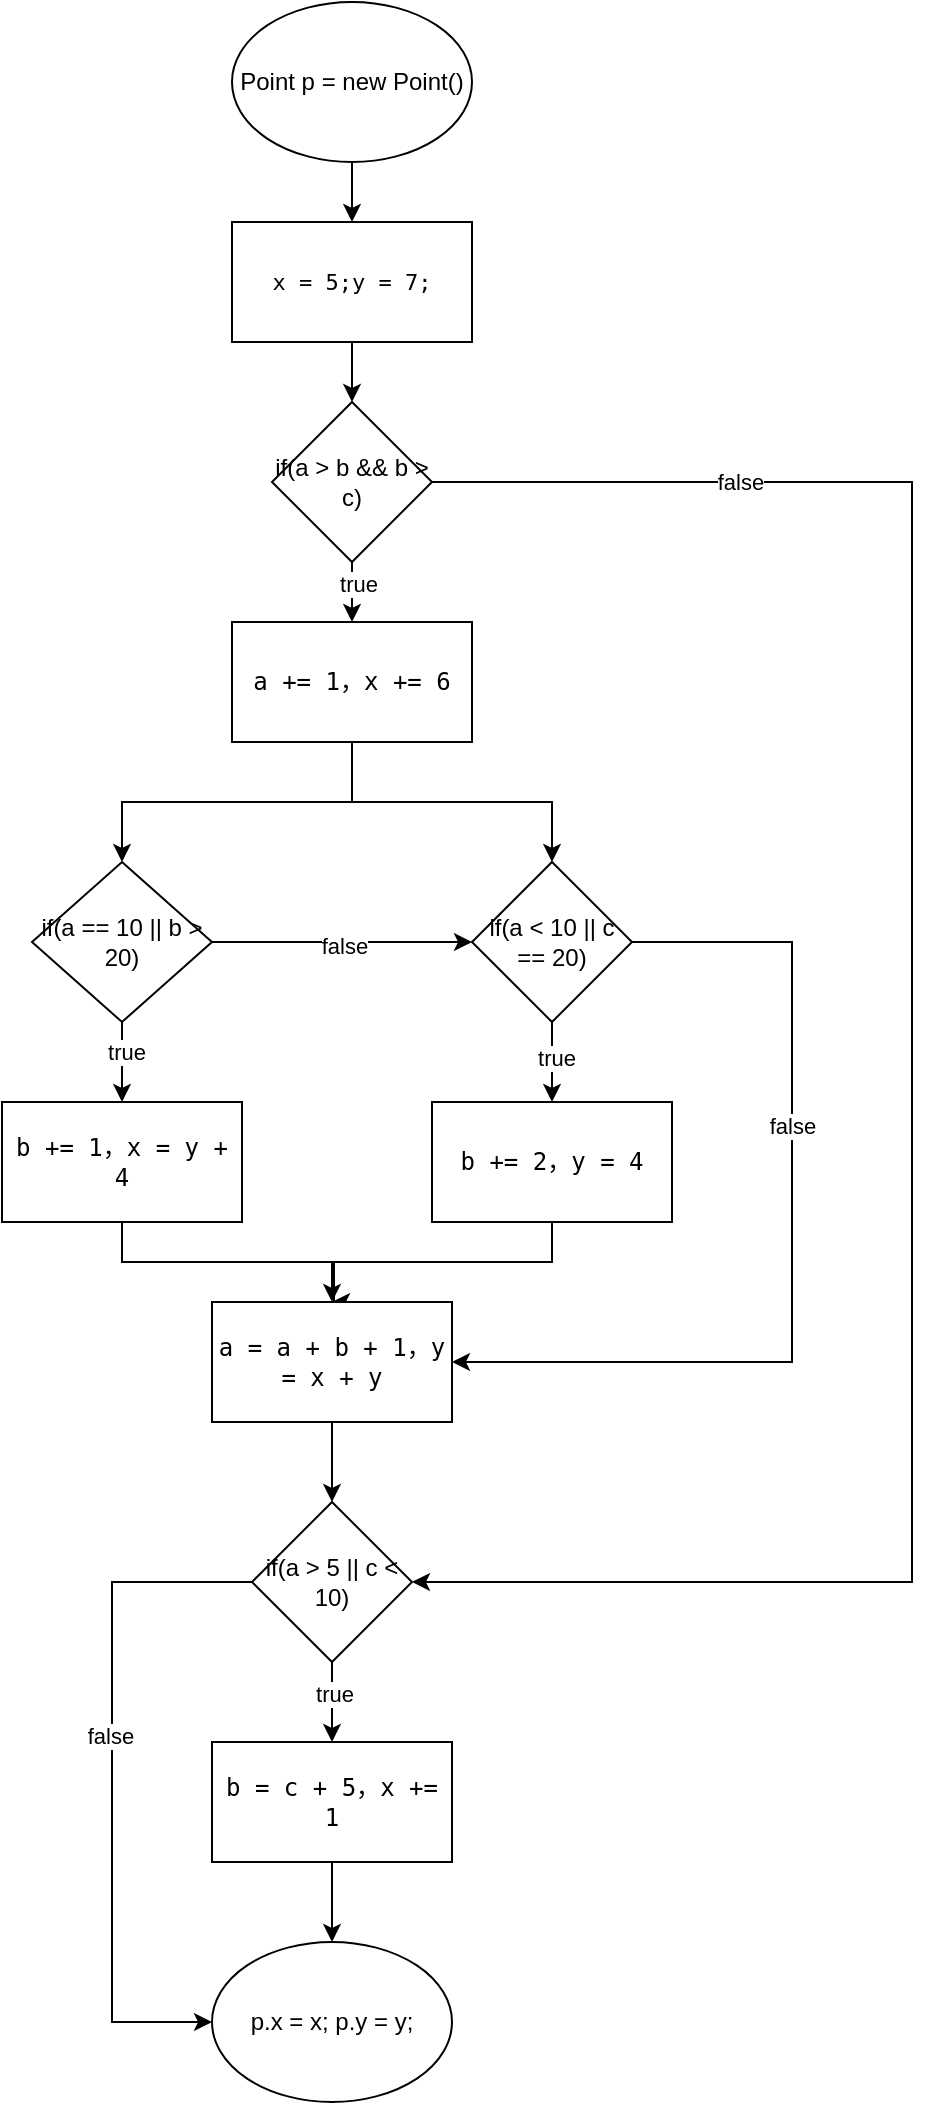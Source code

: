 <mxfile version="25.0.1">
  <diagram id="C5RBs43oDa-KdzZeNtuy" name="Page-1">
    <mxGraphModel dx="860" dy="1736" grid="1" gridSize="10" guides="1" tooltips="1" connect="1" arrows="1" fold="1" page="1" pageScale="1" pageWidth="827" pageHeight="1169" math="0" shadow="0">
      <root>
        <mxCell id="WIyWlLk6GJQsqaUBKTNV-0" />
        <mxCell id="WIyWlLk6GJQsqaUBKTNV-1" parent="WIyWlLk6GJQsqaUBKTNV-0" />
        <mxCell id="Qlzn0dpiSX_P96ZjfsVF-6" value="" style="edgeStyle=orthogonalEdgeStyle;rounded=0;orthogonalLoop=1;jettySize=auto;html=1;" edge="1" parent="WIyWlLk6GJQsqaUBKTNV-1" source="Qlzn0dpiSX_P96ZjfsVF-0" target="Qlzn0dpiSX_P96ZjfsVF-5">
          <mxGeometry relative="1" as="geometry" />
        </mxCell>
        <mxCell id="Qlzn0dpiSX_P96ZjfsVF-0" value="Point p = new Point()" style="ellipse;whiteSpace=wrap;html=1;" vertex="1" parent="WIyWlLk6GJQsqaUBKTNV-1">
          <mxGeometry x="160" y="-80" width="120" height="80" as="geometry" />
        </mxCell>
        <mxCell id="Qlzn0dpiSX_P96ZjfsVF-8" value="" style="edgeStyle=orthogonalEdgeStyle;rounded=0;orthogonalLoop=1;jettySize=auto;html=1;" edge="1" parent="WIyWlLk6GJQsqaUBKTNV-1" source="Qlzn0dpiSX_P96ZjfsVF-5" target="Qlzn0dpiSX_P96ZjfsVF-7">
          <mxGeometry relative="1" as="geometry" />
        </mxCell>
        <mxCell id="Qlzn0dpiSX_P96ZjfsVF-5" value="&lt;code style=&quot;text-wrap-mode: nowrap; font-size: 11px;&quot;&gt;x = 5;&lt;/code&gt;&lt;code style=&quot;text-wrap-mode: nowrap; font-size: 11px;&quot;&gt;y = 7;&lt;/code&gt;" style="rounded=0;whiteSpace=wrap;html=1;" vertex="1" parent="WIyWlLk6GJQsqaUBKTNV-1">
          <mxGeometry x="160" y="30" width="120" height="60" as="geometry" />
        </mxCell>
        <mxCell id="Qlzn0dpiSX_P96ZjfsVF-10" value="" style="edgeStyle=orthogonalEdgeStyle;rounded=0;orthogonalLoop=1;jettySize=auto;html=1;" edge="1" parent="WIyWlLk6GJQsqaUBKTNV-1" source="Qlzn0dpiSX_P96ZjfsVF-7" target="Qlzn0dpiSX_P96ZjfsVF-9">
          <mxGeometry relative="1" as="geometry" />
        </mxCell>
        <mxCell id="Qlzn0dpiSX_P96ZjfsVF-11" value="true" style="edgeLabel;html=1;align=center;verticalAlign=middle;resizable=0;points=[];" vertex="1" connectable="0" parent="Qlzn0dpiSX_P96ZjfsVF-10">
          <mxGeometry x="0.24" y="3" relative="1" as="geometry">
            <mxPoint as="offset" />
          </mxGeometry>
        </mxCell>
        <mxCell id="Qlzn0dpiSX_P96ZjfsVF-31" style="edgeStyle=orthogonalEdgeStyle;rounded=0;orthogonalLoop=1;jettySize=auto;html=1;entryX=1;entryY=0.5;entryDx=0;entryDy=0;" edge="1" parent="WIyWlLk6GJQsqaUBKTNV-1" source="Qlzn0dpiSX_P96ZjfsVF-7" target="Qlzn0dpiSX_P96ZjfsVF-29">
          <mxGeometry relative="1" as="geometry">
            <Array as="points">
              <mxPoint x="500" y="160" />
              <mxPoint x="500" y="710" />
            </Array>
          </mxGeometry>
        </mxCell>
        <mxCell id="Qlzn0dpiSX_P96ZjfsVF-32" value="false" style="edgeLabel;html=1;align=center;verticalAlign=middle;resizable=0;points=[];" vertex="1" connectable="0" parent="Qlzn0dpiSX_P96ZjfsVF-31">
          <mxGeometry x="-0.398" y="3" relative="1" as="geometry">
            <mxPoint x="-89" y="-73" as="offset" />
          </mxGeometry>
        </mxCell>
        <mxCell id="Qlzn0dpiSX_P96ZjfsVF-7" value="if(a &amp;gt; b &amp;amp;&amp;amp; b &amp;gt; c)" style="rhombus;whiteSpace=wrap;html=1;" vertex="1" parent="WIyWlLk6GJQsqaUBKTNV-1">
          <mxGeometry x="180" y="120" width="80" height="80" as="geometry" />
        </mxCell>
        <mxCell id="Qlzn0dpiSX_P96ZjfsVF-14" style="edgeStyle=orthogonalEdgeStyle;rounded=0;orthogonalLoop=1;jettySize=auto;html=1;exitX=0.5;exitY=1;exitDx=0;exitDy=0;entryX=0.5;entryY=0;entryDx=0;entryDy=0;" edge="1" parent="WIyWlLk6GJQsqaUBKTNV-1" source="Qlzn0dpiSX_P96ZjfsVF-9" target="Qlzn0dpiSX_P96ZjfsVF-12">
          <mxGeometry relative="1" as="geometry" />
        </mxCell>
        <mxCell id="Qlzn0dpiSX_P96ZjfsVF-16" style="edgeStyle=orthogonalEdgeStyle;rounded=0;orthogonalLoop=1;jettySize=auto;html=1;entryX=0.5;entryY=0;entryDx=0;entryDy=0;" edge="1" parent="WIyWlLk6GJQsqaUBKTNV-1" source="Qlzn0dpiSX_P96ZjfsVF-9" target="Qlzn0dpiSX_P96ZjfsVF-13">
          <mxGeometry relative="1" as="geometry" />
        </mxCell>
        <mxCell id="Qlzn0dpiSX_P96ZjfsVF-9" value="&lt;code&gt;a += 1&lt;/code&gt;，&lt;code&gt;x += 6&lt;/code&gt;" style="rounded=0;whiteSpace=wrap;html=1;" vertex="1" parent="WIyWlLk6GJQsqaUBKTNV-1">
          <mxGeometry x="160" y="230" width="120" height="60" as="geometry" />
        </mxCell>
        <mxCell id="Qlzn0dpiSX_P96ZjfsVF-18" value="" style="edgeStyle=orthogonalEdgeStyle;rounded=0;orthogonalLoop=1;jettySize=auto;html=1;" edge="1" parent="WIyWlLk6GJQsqaUBKTNV-1" source="Qlzn0dpiSX_P96ZjfsVF-12" target="Qlzn0dpiSX_P96ZjfsVF-17">
          <mxGeometry relative="1" as="geometry" />
        </mxCell>
        <mxCell id="Qlzn0dpiSX_P96ZjfsVF-19" value="true" style="edgeLabel;html=1;align=center;verticalAlign=middle;resizable=0;points=[];" vertex="1" connectable="0" parent="Qlzn0dpiSX_P96ZjfsVF-18">
          <mxGeometry x="-0.25" y="2" relative="1" as="geometry">
            <mxPoint as="offset" />
          </mxGeometry>
        </mxCell>
        <mxCell id="Qlzn0dpiSX_P96ZjfsVF-12" value="if(a == 10 || b &amp;gt; 20)" style="rhombus;whiteSpace=wrap;html=1;" vertex="1" parent="WIyWlLk6GJQsqaUBKTNV-1">
          <mxGeometry x="60" y="350" width="90" height="80" as="geometry" />
        </mxCell>
        <mxCell id="Qlzn0dpiSX_P96ZjfsVF-24" value="" style="edgeStyle=orthogonalEdgeStyle;rounded=0;orthogonalLoop=1;jettySize=auto;html=1;" edge="1" parent="WIyWlLk6GJQsqaUBKTNV-1" source="Qlzn0dpiSX_P96ZjfsVF-13" target="Qlzn0dpiSX_P96ZjfsVF-22">
          <mxGeometry relative="1" as="geometry" />
        </mxCell>
        <mxCell id="Qlzn0dpiSX_P96ZjfsVF-25" value="true" style="edgeLabel;html=1;align=center;verticalAlign=middle;resizable=0;points=[];" vertex="1" connectable="0" parent="Qlzn0dpiSX_P96ZjfsVF-24">
          <mxGeometry x="-0.1" y="2" relative="1" as="geometry">
            <mxPoint as="offset" />
          </mxGeometry>
        </mxCell>
        <mxCell id="Qlzn0dpiSX_P96ZjfsVF-33" style="edgeStyle=orthogonalEdgeStyle;rounded=0;orthogonalLoop=1;jettySize=auto;html=1;entryX=1;entryY=0.5;entryDx=0;entryDy=0;" edge="1" parent="WIyWlLk6GJQsqaUBKTNV-1" source="Qlzn0dpiSX_P96ZjfsVF-13" target="Qlzn0dpiSX_P96ZjfsVF-26">
          <mxGeometry relative="1" as="geometry">
            <Array as="points">
              <mxPoint x="440" y="390" />
              <mxPoint x="440" y="600" />
            </Array>
          </mxGeometry>
        </mxCell>
        <mxCell id="Qlzn0dpiSX_P96ZjfsVF-34" value="false" style="edgeLabel;html=1;align=center;verticalAlign=middle;resizable=0;points=[];" vertex="1" connectable="0" parent="Qlzn0dpiSX_P96ZjfsVF-33">
          <mxGeometry x="-0.252" relative="1" as="geometry">
            <mxPoint as="offset" />
          </mxGeometry>
        </mxCell>
        <mxCell id="Qlzn0dpiSX_P96ZjfsVF-13" value="if(a &amp;lt; 10 || c == 20)" style="rhombus;whiteSpace=wrap;html=1;" vertex="1" parent="WIyWlLk6GJQsqaUBKTNV-1">
          <mxGeometry x="280" y="350" width="80" height="80" as="geometry" />
        </mxCell>
        <mxCell id="Qlzn0dpiSX_P96ZjfsVF-27" style="edgeStyle=orthogonalEdgeStyle;rounded=0;orthogonalLoop=1;jettySize=auto;html=1;entryX=0.5;entryY=0;entryDx=0;entryDy=0;" edge="1" parent="WIyWlLk6GJQsqaUBKTNV-1" source="Qlzn0dpiSX_P96ZjfsVF-17" target="Qlzn0dpiSX_P96ZjfsVF-26">
          <mxGeometry relative="1" as="geometry" />
        </mxCell>
        <mxCell id="Qlzn0dpiSX_P96ZjfsVF-17" value="&lt;code&gt;b += 1&lt;/code&gt;，&lt;code&gt;x = y + 4&lt;/code&gt;" style="rounded=0;whiteSpace=wrap;html=1;" vertex="1" parent="WIyWlLk6GJQsqaUBKTNV-1">
          <mxGeometry x="45" y="470" width="120" height="60" as="geometry" />
        </mxCell>
        <mxCell id="Qlzn0dpiSX_P96ZjfsVF-20" value="" style="endArrow=classic;html=1;rounded=0;exitX=1;exitY=0.5;exitDx=0;exitDy=0;entryX=0;entryY=0.5;entryDx=0;entryDy=0;" edge="1" parent="WIyWlLk6GJQsqaUBKTNV-1" source="Qlzn0dpiSX_P96ZjfsVF-12" target="Qlzn0dpiSX_P96ZjfsVF-13">
          <mxGeometry width="50" height="50" relative="1" as="geometry">
            <mxPoint x="390" y="430" as="sourcePoint" />
            <mxPoint x="440" y="380" as="targetPoint" />
          </mxGeometry>
        </mxCell>
        <mxCell id="Qlzn0dpiSX_P96ZjfsVF-21" value="false" style="edgeLabel;html=1;align=center;verticalAlign=middle;resizable=0;points=[];" vertex="1" connectable="0" parent="Qlzn0dpiSX_P96ZjfsVF-20">
          <mxGeometry x="0.009" y="-2" relative="1" as="geometry">
            <mxPoint as="offset" />
          </mxGeometry>
        </mxCell>
        <mxCell id="Qlzn0dpiSX_P96ZjfsVF-28" style="edgeStyle=orthogonalEdgeStyle;rounded=0;orthogonalLoop=1;jettySize=auto;html=1;" edge="1" parent="WIyWlLk6GJQsqaUBKTNV-1" source="Qlzn0dpiSX_P96ZjfsVF-22">
          <mxGeometry relative="1" as="geometry">
            <mxPoint x="210" y="570" as="targetPoint" />
            <Array as="points">
              <mxPoint x="320" y="550" />
              <mxPoint x="211" y="550" />
            </Array>
          </mxGeometry>
        </mxCell>
        <mxCell id="Qlzn0dpiSX_P96ZjfsVF-22" value="&lt;code&gt;b += 2&lt;/code&gt;，&lt;code&gt;y = 4&lt;/code&gt;" style="rounded=0;whiteSpace=wrap;html=1;" vertex="1" parent="WIyWlLk6GJQsqaUBKTNV-1">
          <mxGeometry x="260" y="470" width="120" height="60" as="geometry" />
        </mxCell>
        <mxCell id="Qlzn0dpiSX_P96ZjfsVF-30" value="" style="edgeStyle=orthogonalEdgeStyle;rounded=0;orthogonalLoop=1;jettySize=auto;html=1;" edge="1" parent="WIyWlLk6GJQsqaUBKTNV-1" source="Qlzn0dpiSX_P96ZjfsVF-26" target="Qlzn0dpiSX_P96ZjfsVF-29">
          <mxGeometry relative="1" as="geometry" />
        </mxCell>
        <mxCell id="Qlzn0dpiSX_P96ZjfsVF-26" value="&lt;code&gt;a = a + b + 1&lt;/code&gt;，&lt;code&gt;y = x + y&lt;/code&gt;" style="rounded=0;whiteSpace=wrap;html=1;" vertex="1" parent="WIyWlLk6GJQsqaUBKTNV-1">
          <mxGeometry x="150" y="570" width="120" height="60" as="geometry" />
        </mxCell>
        <mxCell id="Qlzn0dpiSX_P96ZjfsVF-36" value="" style="edgeStyle=orthogonalEdgeStyle;rounded=0;orthogonalLoop=1;jettySize=auto;html=1;" edge="1" parent="WIyWlLk6GJQsqaUBKTNV-1" source="Qlzn0dpiSX_P96ZjfsVF-29" target="Qlzn0dpiSX_P96ZjfsVF-35">
          <mxGeometry relative="1" as="geometry" />
        </mxCell>
        <mxCell id="Qlzn0dpiSX_P96ZjfsVF-37" value="true" style="edgeLabel;html=1;align=center;verticalAlign=middle;resizable=0;points=[];" vertex="1" connectable="0" parent="Qlzn0dpiSX_P96ZjfsVF-36">
          <mxGeometry x="-0.2" y="1" relative="1" as="geometry">
            <mxPoint as="offset" />
          </mxGeometry>
        </mxCell>
        <mxCell id="Qlzn0dpiSX_P96ZjfsVF-40" style="edgeStyle=orthogonalEdgeStyle;rounded=0;orthogonalLoop=1;jettySize=auto;html=1;entryX=0;entryY=0.5;entryDx=0;entryDy=0;" edge="1" parent="WIyWlLk6GJQsqaUBKTNV-1" source="Qlzn0dpiSX_P96ZjfsVF-29" target="Qlzn0dpiSX_P96ZjfsVF-38">
          <mxGeometry relative="1" as="geometry">
            <Array as="points">
              <mxPoint x="100" y="710" />
              <mxPoint x="100" y="930" />
            </Array>
          </mxGeometry>
        </mxCell>
        <mxCell id="Qlzn0dpiSX_P96ZjfsVF-41" value="false" style="edgeLabel;html=1;align=center;verticalAlign=middle;resizable=0;points=[];" vertex="1" connectable="0" parent="Qlzn0dpiSX_P96ZjfsVF-40">
          <mxGeometry x="-0.135" y="-1" relative="1" as="geometry">
            <mxPoint as="offset" />
          </mxGeometry>
        </mxCell>
        <mxCell id="Qlzn0dpiSX_P96ZjfsVF-29" value="if(a &amp;gt; 5 || c &amp;lt; 10)" style="rhombus;whiteSpace=wrap;html=1;" vertex="1" parent="WIyWlLk6GJQsqaUBKTNV-1">
          <mxGeometry x="170" y="670" width="80" height="80" as="geometry" />
        </mxCell>
        <mxCell id="Qlzn0dpiSX_P96ZjfsVF-39" value="" style="edgeStyle=orthogonalEdgeStyle;rounded=0;orthogonalLoop=1;jettySize=auto;html=1;" edge="1" parent="WIyWlLk6GJQsqaUBKTNV-1" source="Qlzn0dpiSX_P96ZjfsVF-35" target="Qlzn0dpiSX_P96ZjfsVF-38">
          <mxGeometry relative="1" as="geometry" />
        </mxCell>
        <mxCell id="Qlzn0dpiSX_P96ZjfsVF-35" value="&lt;code&gt;b = c + 5&lt;/code&gt;，&lt;code&gt;x += 1&lt;/code&gt;" style="rounded=0;whiteSpace=wrap;html=1;" vertex="1" parent="WIyWlLk6GJQsqaUBKTNV-1">
          <mxGeometry x="150" y="790" width="120" height="60" as="geometry" />
        </mxCell>
        <mxCell id="Qlzn0dpiSX_P96ZjfsVF-38" value="p.x = x; p.y = y;" style="ellipse;whiteSpace=wrap;html=1;" vertex="1" parent="WIyWlLk6GJQsqaUBKTNV-1">
          <mxGeometry x="150" y="890" width="120" height="80" as="geometry" />
        </mxCell>
      </root>
    </mxGraphModel>
  </diagram>
</mxfile>
